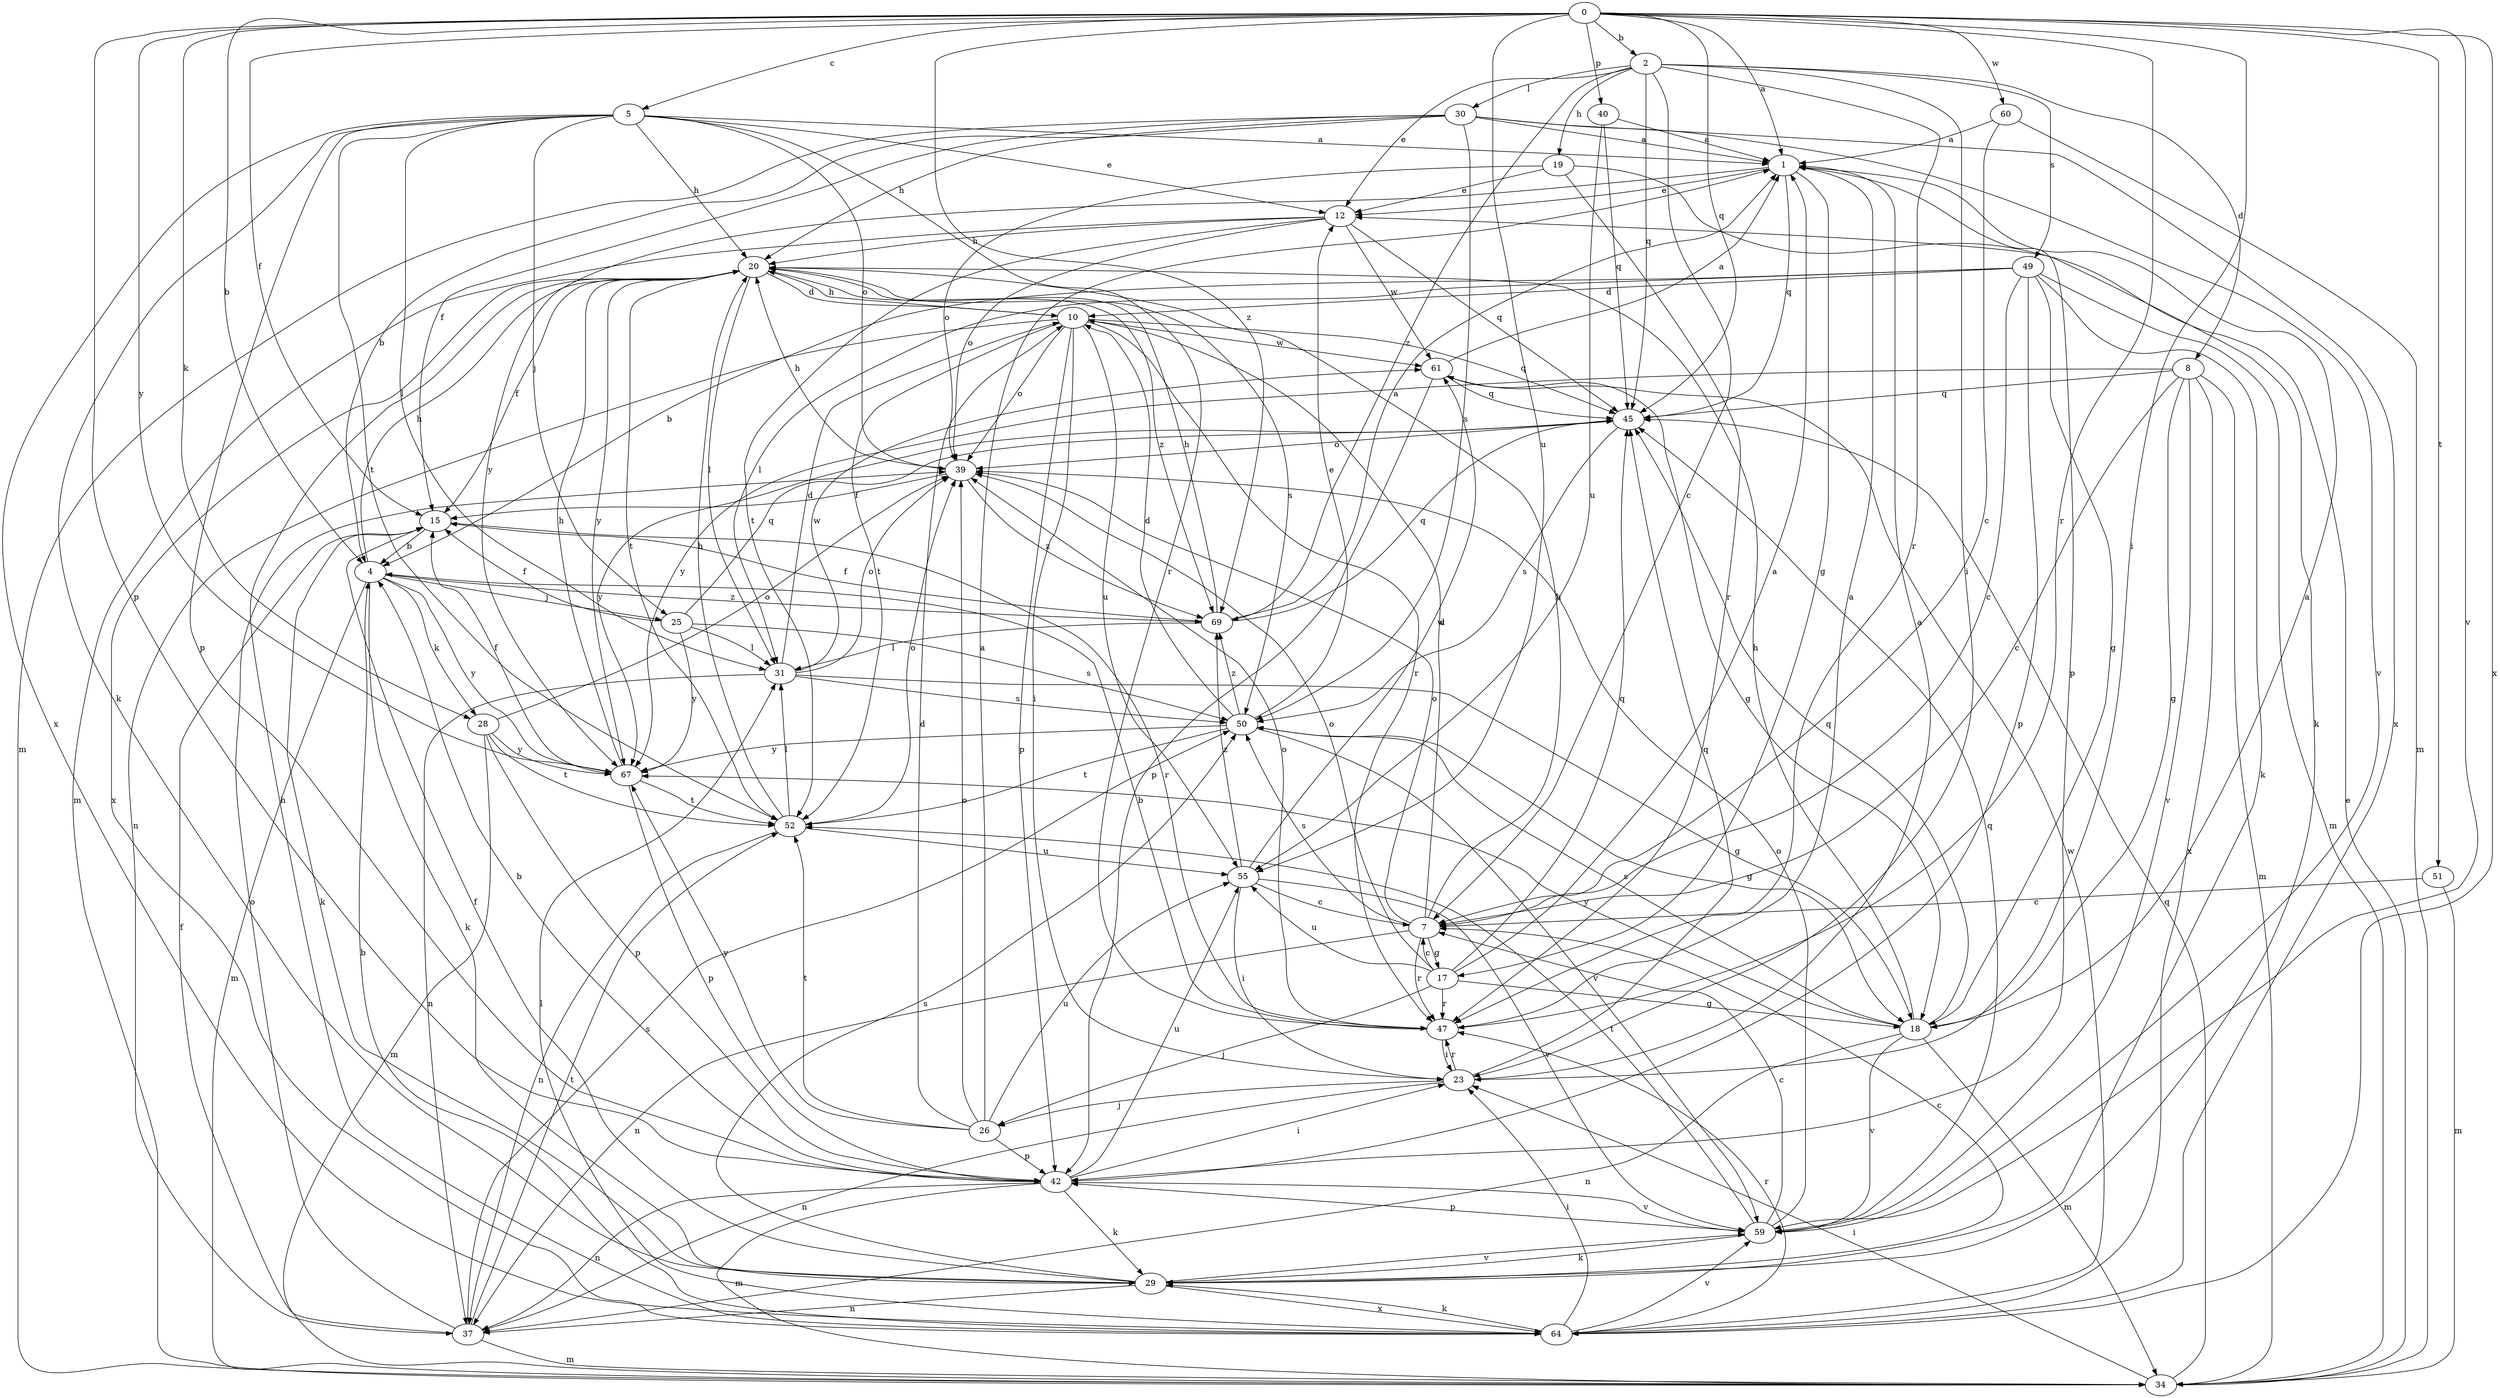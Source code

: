 strict digraph  {
0;
1;
2;
4;
5;
7;
8;
10;
12;
15;
17;
18;
19;
20;
23;
25;
26;
28;
29;
30;
31;
34;
37;
39;
40;
42;
45;
47;
49;
50;
51;
52;
55;
59;
60;
61;
64;
67;
69;
0 -> 1  [label=a];
0 -> 2  [label=b];
0 -> 4  [label=b];
0 -> 5  [label=c];
0 -> 15  [label=f];
0 -> 23  [label=i];
0 -> 28  [label=k];
0 -> 40  [label=p];
0 -> 42  [label=p];
0 -> 45  [label=q];
0 -> 47  [label=r];
0 -> 51  [label=t];
0 -> 55  [label=u];
0 -> 59  [label=v];
0 -> 60  [label=w];
0 -> 64  [label=x];
0 -> 67  [label=y];
0 -> 69  [label=z];
1 -> 12  [label=e];
1 -> 17  [label=g];
1 -> 42  [label=p];
1 -> 45  [label=q];
1 -> 67  [label=y];
2 -> 7  [label=c];
2 -> 8  [label=d];
2 -> 12  [label=e];
2 -> 19  [label=h];
2 -> 23  [label=i];
2 -> 30  [label=l];
2 -> 45  [label=q];
2 -> 47  [label=r];
2 -> 49  [label=s];
2 -> 69  [label=z];
4 -> 20  [label=h];
4 -> 25  [label=j];
4 -> 28  [label=k];
4 -> 29  [label=k];
4 -> 34  [label=m];
4 -> 67  [label=y];
4 -> 69  [label=z];
5 -> 1  [label=a];
5 -> 12  [label=e];
5 -> 20  [label=h];
5 -> 25  [label=j];
5 -> 29  [label=k];
5 -> 31  [label=l];
5 -> 39  [label=o];
5 -> 42  [label=p];
5 -> 47  [label=r];
5 -> 52  [label=t];
5 -> 64  [label=x];
7 -> 10  [label=d];
7 -> 17  [label=g];
7 -> 20  [label=h];
7 -> 37  [label=n];
7 -> 39  [label=o];
7 -> 47  [label=r];
7 -> 50  [label=s];
8 -> 7  [label=c];
8 -> 18  [label=g];
8 -> 34  [label=m];
8 -> 45  [label=q];
8 -> 59  [label=v];
8 -> 64  [label=x];
8 -> 67  [label=y];
10 -> 20  [label=h];
10 -> 23  [label=i];
10 -> 37  [label=n];
10 -> 39  [label=o];
10 -> 42  [label=p];
10 -> 45  [label=q];
10 -> 47  [label=r];
10 -> 52  [label=t];
10 -> 55  [label=u];
10 -> 61  [label=w];
12 -> 20  [label=h];
12 -> 34  [label=m];
12 -> 39  [label=o];
12 -> 45  [label=q];
12 -> 52  [label=t];
12 -> 61  [label=w];
15 -> 4  [label=b];
15 -> 29  [label=k];
15 -> 47  [label=r];
17 -> 1  [label=a];
17 -> 7  [label=c];
17 -> 18  [label=g];
17 -> 26  [label=j];
17 -> 39  [label=o];
17 -> 45  [label=q];
17 -> 47  [label=r];
17 -> 55  [label=u];
18 -> 1  [label=a];
18 -> 20  [label=h];
18 -> 34  [label=m];
18 -> 37  [label=n];
18 -> 45  [label=q];
18 -> 50  [label=s];
18 -> 59  [label=v];
18 -> 67  [label=y];
19 -> 12  [label=e];
19 -> 29  [label=k];
19 -> 39  [label=o];
19 -> 47  [label=r];
20 -> 10  [label=d];
20 -> 15  [label=f];
20 -> 31  [label=l];
20 -> 50  [label=s];
20 -> 52  [label=t];
20 -> 64  [label=x];
20 -> 67  [label=y];
20 -> 69  [label=z];
23 -> 1  [label=a];
23 -> 26  [label=j];
23 -> 37  [label=n];
23 -> 45  [label=q];
23 -> 47  [label=r];
25 -> 15  [label=f];
25 -> 31  [label=l];
25 -> 45  [label=q];
25 -> 50  [label=s];
25 -> 67  [label=y];
26 -> 1  [label=a];
26 -> 10  [label=d];
26 -> 39  [label=o];
26 -> 42  [label=p];
26 -> 52  [label=t];
26 -> 55  [label=u];
26 -> 67  [label=y];
28 -> 34  [label=m];
28 -> 39  [label=o];
28 -> 42  [label=p];
28 -> 52  [label=t];
28 -> 67  [label=y];
29 -> 7  [label=c];
29 -> 15  [label=f];
29 -> 37  [label=n];
29 -> 50  [label=s];
29 -> 59  [label=v];
29 -> 64  [label=x];
30 -> 1  [label=a];
30 -> 4  [label=b];
30 -> 15  [label=f];
30 -> 20  [label=h];
30 -> 34  [label=m];
30 -> 50  [label=s];
30 -> 59  [label=v];
30 -> 64  [label=x];
31 -> 10  [label=d];
31 -> 18  [label=g];
31 -> 37  [label=n];
31 -> 39  [label=o];
31 -> 50  [label=s];
31 -> 61  [label=w];
34 -> 12  [label=e];
34 -> 23  [label=i];
34 -> 45  [label=q];
37 -> 15  [label=f];
37 -> 34  [label=m];
37 -> 39  [label=o];
37 -> 50  [label=s];
37 -> 52  [label=t];
39 -> 15  [label=f];
39 -> 20  [label=h];
39 -> 69  [label=z];
40 -> 1  [label=a];
40 -> 45  [label=q];
40 -> 55  [label=u];
42 -> 4  [label=b];
42 -> 23  [label=i];
42 -> 29  [label=k];
42 -> 34  [label=m];
42 -> 37  [label=n];
42 -> 55  [label=u];
42 -> 59  [label=v];
45 -> 39  [label=o];
45 -> 50  [label=s];
45 -> 67  [label=y];
47 -> 1  [label=a];
47 -> 4  [label=b];
47 -> 23  [label=i];
47 -> 39  [label=o];
49 -> 4  [label=b];
49 -> 7  [label=c];
49 -> 10  [label=d];
49 -> 18  [label=g];
49 -> 29  [label=k];
49 -> 31  [label=l];
49 -> 34  [label=m];
49 -> 42  [label=p];
50 -> 10  [label=d];
50 -> 12  [label=e];
50 -> 18  [label=g];
50 -> 52  [label=t];
50 -> 59  [label=v];
50 -> 67  [label=y];
50 -> 69  [label=z];
51 -> 7  [label=c];
51 -> 34  [label=m];
52 -> 20  [label=h];
52 -> 31  [label=l];
52 -> 37  [label=n];
52 -> 39  [label=o];
52 -> 55  [label=u];
55 -> 7  [label=c];
55 -> 23  [label=i];
55 -> 59  [label=v];
55 -> 61  [label=w];
55 -> 69  [label=z];
59 -> 7  [label=c];
59 -> 29  [label=k];
59 -> 39  [label=o];
59 -> 42  [label=p];
59 -> 45  [label=q];
59 -> 52  [label=t];
60 -> 1  [label=a];
60 -> 7  [label=c];
60 -> 34  [label=m];
61 -> 1  [label=a];
61 -> 18  [label=g];
61 -> 42  [label=p];
61 -> 45  [label=q];
64 -> 4  [label=b];
64 -> 20  [label=h];
64 -> 23  [label=i];
64 -> 29  [label=k];
64 -> 31  [label=l];
64 -> 47  [label=r];
64 -> 59  [label=v];
64 -> 61  [label=w];
67 -> 15  [label=f];
67 -> 20  [label=h];
67 -> 42  [label=p];
67 -> 52  [label=t];
69 -> 1  [label=a];
69 -> 15  [label=f];
69 -> 20  [label=h];
69 -> 31  [label=l];
69 -> 45  [label=q];
}

